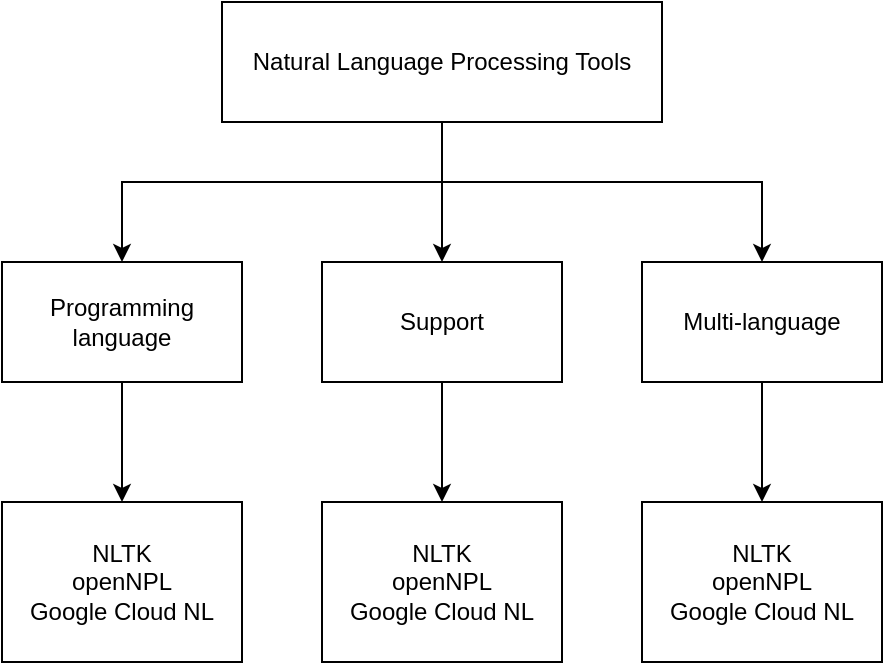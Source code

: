 <mxfile version="13.7.9" type="device"><diagram id="IiThThOOcv0JoLIkT4TR" name="Page-1"><mxGraphModel dx="1422" dy="831" grid="1" gridSize="10" guides="1" tooltips="1" connect="1" arrows="1" fold="1" page="1" pageScale="1" pageWidth="827" pageHeight="1169" math="0" shadow="0"><root><mxCell id="0"/><mxCell id="1" parent="0"/><mxCell id="wMDEgt4QKQWrvleJ9YxF-11" style="edgeStyle=orthogonalEdgeStyle;rounded=0;orthogonalLoop=1;jettySize=auto;html=1;" parent="1" source="wMDEgt4QKQWrvleJ9YxF-1" target="wMDEgt4QKQWrvleJ9YxF-6" edge="1"><mxGeometry relative="1" as="geometry"><Array as="points"><mxPoint x="280" y="140"/><mxPoint x="280" y="140"/></Array></mxGeometry></mxCell><mxCell id="wMDEgt4QKQWrvleJ9YxF-12" style="edgeStyle=orthogonalEdgeStyle;rounded=0;orthogonalLoop=1;jettySize=auto;html=1;" parent="1" source="wMDEgt4QKQWrvleJ9YxF-1" target="wMDEgt4QKQWrvleJ9YxF-9" edge="1"><mxGeometry relative="1" as="geometry"><Array as="points"><mxPoint x="280" y="190"/><mxPoint x="440" y="190"/></Array></mxGeometry></mxCell><mxCell id="wMDEgt4QKQWrvleJ9YxF-14" style="edgeStyle=orthogonalEdgeStyle;rounded=0;orthogonalLoop=1;jettySize=auto;html=1;" parent="1" source="wMDEgt4QKQWrvleJ9YxF-1" target="wMDEgt4QKQWrvleJ9YxF-2" edge="1"><mxGeometry relative="1" as="geometry"><Array as="points"><mxPoint x="280" y="190"/><mxPoint x="120" y="190"/></Array></mxGeometry></mxCell><mxCell id="wMDEgt4QKQWrvleJ9YxF-1" value="Natural Language Processing Tools" style="rounded=0;whiteSpace=wrap;html=1;" parent="1" vertex="1"><mxGeometry x="170" y="100" width="220" height="60" as="geometry"/></mxCell><mxCell id="wMDEgt4QKQWrvleJ9YxF-20" value="" style="edgeStyle=orthogonalEdgeStyle;rounded=0;orthogonalLoop=1;jettySize=auto;html=1;" parent="1" source="wMDEgt4QKQWrvleJ9YxF-9" target="wMDEgt4QKQWrvleJ9YxF-24" edge="1"><mxGeometry relative="1" as="geometry"><mxPoint x="440" y="350" as="targetPoint"/></mxGeometry></mxCell><mxCell id="wMDEgt4QKQWrvleJ9YxF-9" value="Multi-language" style="rounded=0;whiteSpace=wrap;html=1;" parent="1" vertex="1"><mxGeometry x="380" y="230" width="120" height="60" as="geometry"/></mxCell><mxCell id="wMDEgt4QKQWrvleJ9YxF-18" value="" style="edgeStyle=orthogonalEdgeStyle;rounded=0;orthogonalLoop=1;jettySize=auto;html=1;" parent="1" source="wMDEgt4QKQWrvleJ9YxF-6" target="wMDEgt4QKQWrvleJ9YxF-23" edge="1"><mxGeometry relative="1" as="geometry"><mxPoint x="280" y="350" as="targetPoint"/></mxGeometry></mxCell><mxCell id="wMDEgt4QKQWrvleJ9YxF-6" value="Support" style="rounded=0;whiteSpace=wrap;html=1;" parent="1" vertex="1"><mxGeometry x="220" y="230" width="120" height="60" as="geometry"/></mxCell><mxCell id="wMDEgt4QKQWrvleJ9YxF-16" value="" style="edgeStyle=orthogonalEdgeStyle;rounded=0;orthogonalLoop=1;jettySize=auto;html=1;" parent="1" source="wMDEgt4QKQWrvleJ9YxF-2" target="wMDEgt4QKQWrvleJ9YxF-15" edge="1"><mxGeometry relative="1" as="geometry"/></mxCell><mxCell id="wMDEgt4QKQWrvleJ9YxF-2" value="Programming language" style="rounded=0;whiteSpace=wrap;html=1;" parent="1" vertex="1"><mxGeometry x="60" y="230" width="120" height="60" as="geometry"/></mxCell><mxCell id="wMDEgt4QKQWrvleJ9YxF-15" value="NLTK&lt;br&gt;openNPL&lt;br&gt;Google Cloud NL" style="rounded=0;whiteSpace=wrap;html=1;" parent="1" vertex="1"><mxGeometry x="60" y="350" width="120" height="80" as="geometry"/></mxCell><mxCell id="wMDEgt4QKQWrvleJ9YxF-23" value="NLTK&lt;br&gt;openNPL&lt;br&gt;Google Cloud NL" style="rounded=0;whiteSpace=wrap;html=1;" parent="1" vertex="1"><mxGeometry x="220" y="350" width="120" height="80" as="geometry"/></mxCell><mxCell id="wMDEgt4QKQWrvleJ9YxF-24" value="NLTK&lt;br&gt;openNPL&lt;br&gt;Google Cloud NL" style="rounded=0;whiteSpace=wrap;html=1;" parent="1" vertex="1"><mxGeometry x="380" y="350" width="120" height="80" as="geometry"/></mxCell></root></mxGraphModel></diagram></mxfile>